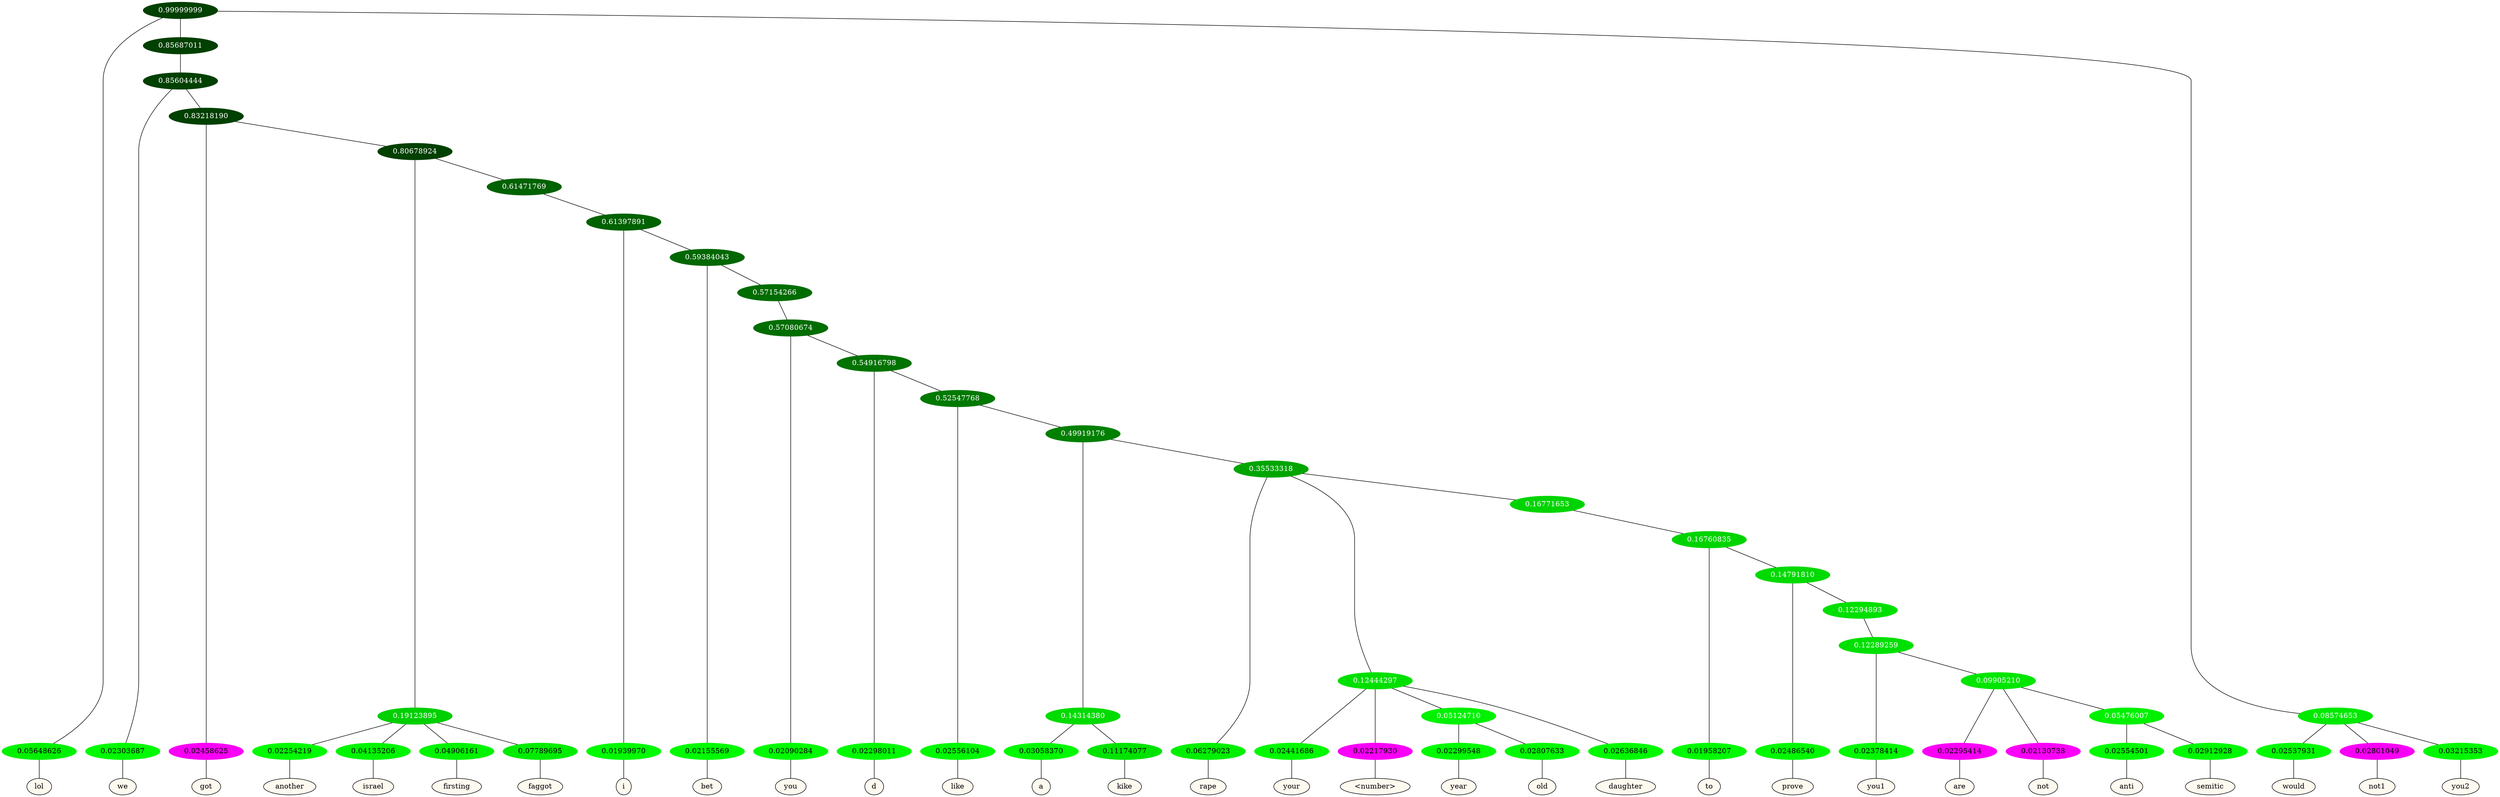 graph {
	node [format=png height=0.15 nodesep=0.001 ordering=out overlap=prism overlap_scaling=0.01 ranksep=0.001 ratio=0.2 style=filled width=0.15]
	{
		rank=same
		a_w_1 [label=lol color=black fillcolor=floralwhite style="filled,solid"]
		a_w_8 [label=we color=black fillcolor=floralwhite style="filled,solid"]
		a_w_10 [label=got color=black fillcolor=floralwhite style="filled,solid"]
		a_w_14 [label=another color=black fillcolor=floralwhite style="filled,solid"]
		a_w_15 [label=israel color=black fillcolor=floralwhite style="filled,solid"]
		a_w_16 [label=firsting color=black fillcolor=floralwhite style="filled,solid"]
		a_w_17 [label=faggot color=black fillcolor=floralwhite style="filled,solid"]
		a_w_19 [label=i color=black fillcolor=floralwhite style="filled,solid"]
		a_w_21 [label=bet color=black fillcolor=floralwhite style="filled,solid"]
		a_w_24 [label=you color=black fillcolor=floralwhite style="filled,solid"]
		a_w_26 [label=d color=black fillcolor=floralwhite style="filled,solid"]
		a_w_28 [label=like color=black fillcolor=floralwhite style="filled,solid"]
		a_w_32 [label=a color=black fillcolor=floralwhite style="filled,solid"]
		a_w_33 [label=kike color=black fillcolor=floralwhite style="filled,solid"]
		a_w_34 [label=rape color=black fillcolor=floralwhite style="filled,solid"]
		a_w_37 [label=your color=black fillcolor=floralwhite style="filled,solid"]
		a_w_38 [label="\<number\>" color=black fillcolor=floralwhite style="filled,solid"]
		a_w_42 [label=year color=black fillcolor=floralwhite style="filled,solid"]
		a_w_43 [label=old color=black fillcolor=floralwhite style="filled,solid"]
		a_w_40 [label=daughter color=black fillcolor=floralwhite style="filled,solid"]
		a_w_44 [label=to color=black fillcolor=floralwhite style="filled,solid"]
		a_w_46 [label=prove color=black fillcolor=floralwhite style="filled,solid"]
		a_w_49 [label=you1 color=black fillcolor=floralwhite style="filled,solid"]
		a_w_51 [label=are color=black fillcolor=floralwhite style="filled,solid"]
		a_w_52 [label=not color=black fillcolor=floralwhite style="filled,solid"]
		a_w_54 [label=anti color=black fillcolor=floralwhite style="filled,solid"]
		a_w_55 [label=semitic color=black fillcolor=floralwhite style="filled,solid"]
		a_w_5 [label=would color=black fillcolor=floralwhite style="filled,solid"]
		a_w_6 [label=not1 color=black fillcolor=floralwhite style="filled,solid"]
		a_w_7 [label=you2 color=black fillcolor=floralwhite style="filled,solid"]
	}
	a_n_1 -- a_w_1
	a_n_8 -- a_w_8
	a_n_10 -- a_w_10
	a_n_14 -- a_w_14
	a_n_15 -- a_w_15
	a_n_16 -- a_w_16
	a_n_17 -- a_w_17
	a_n_19 -- a_w_19
	a_n_21 -- a_w_21
	a_n_24 -- a_w_24
	a_n_26 -- a_w_26
	a_n_28 -- a_w_28
	a_n_32 -- a_w_32
	a_n_33 -- a_w_33
	a_n_34 -- a_w_34
	a_n_37 -- a_w_37
	a_n_38 -- a_w_38
	a_n_42 -- a_w_42
	a_n_43 -- a_w_43
	a_n_40 -- a_w_40
	a_n_44 -- a_w_44
	a_n_46 -- a_w_46
	a_n_49 -- a_w_49
	a_n_51 -- a_w_51
	a_n_52 -- a_w_52
	a_n_54 -- a_w_54
	a_n_55 -- a_w_55
	a_n_5 -- a_w_5
	a_n_6 -- a_w_6
	a_n_7 -- a_w_7
	{
		rank=same
		a_n_1 [label=0.05648626 color="0.334 1.000 0.944" fontcolor=black]
		a_n_8 [label=0.02303687 color="0.334 1.000 0.977" fontcolor=black]
		a_n_10 [label=0.02458625 color="0.835 1.000 0.975" fontcolor=black]
		a_n_14 [label=0.02254219 color="0.334 1.000 0.977" fontcolor=black]
		a_n_15 [label=0.04135206 color="0.334 1.000 0.959" fontcolor=black]
		a_n_16 [label=0.04906161 color="0.334 1.000 0.951" fontcolor=black]
		a_n_17 [label=0.07789695 color="0.334 1.000 0.922" fontcolor=black]
		a_n_19 [label=0.01939970 color="0.334 1.000 0.981" fontcolor=black]
		a_n_21 [label=0.02155569 color="0.334 1.000 0.978" fontcolor=black]
		a_n_24 [label=0.02090284 color="0.334 1.000 0.979" fontcolor=black]
		a_n_26 [label=0.02298011 color="0.334 1.000 0.977" fontcolor=black]
		a_n_28 [label=0.02556104 color="0.334 1.000 0.974" fontcolor=black]
		a_n_32 [label=0.03058370 color="0.334 1.000 0.969" fontcolor=black]
		a_n_33 [label=0.11174077 color="0.334 1.000 0.888" fontcolor=black]
		a_n_34 [label=0.06279023 color="0.334 1.000 0.937" fontcolor=black]
		a_n_37 [label=0.02441686 color="0.334 1.000 0.976" fontcolor=black]
		a_n_38 [label=0.02217930 color="0.835 1.000 0.978" fontcolor=black]
		a_n_42 [label=0.02299548 color="0.334 1.000 0.977" fontcolor=black]
		a_n_43 [label=0.02807633 color="0.334 1.000 0.972" fontcolor=black]
		a_n_40 [label=0.02636846 color="0.334 1.000 0.974" fontcolor=black]
		a_n_44 [label=0.01958207 color="0.334 1.000 0.980" fontcolor=black]
		a_n_46 [label=0.02486540 color="0.334 1.000 0.975" fontcolor=black]
		a_n_49 [label=0.02378414 color="0.334 1.000 0.976" fontcolor=black]
		a_n_51 [label=0.02295414 color="0.835 1.000 0.977" fontcolor=black]
		a_n_52 [label=0.02130738 color="0.835 1.000 0.979" fontcolor=black]
		a_n_54 [label=0.02554501 color="0.334 1.000 0.974" fontcolor=black]
		a_n_55 [label=0.02912928 color="0.334 1.000 0.971" fontcolor=black]
		a_n_5 [label=0.02537931 color="0.334 1.000 0.975" fontcolor=black]
		a_n_6 [label=0.02801049 color="0.835 1.000 0.972" fontcolor=black]
		a_n_7 [label=0.03215353 color="0.334 1.000 0.968" fontcolor=black]
	}
	a_n_0 [label=0.99999999 color="0.334 1.000 0.250" fontcolor=grey99]
	a_n_0 -- a_n_1
	a_n_2 [label=0.85687011 color="0.334 1.000 0.250" fontcolor=grey99]
	a_n_0 -- a_n_2
	a_n_3 [label=0.08574653 color="0.334 1.000 0.914" fontcolor=grey99]
	a_n_0 -- a_n_3
	a_n_4 [label=0.85604444 color="0.334 1.000 0.250" fontcolor=grey99]
	a_n_2 -- a_n_4
	a_n_3 -- a_n_5
	a_n_3 -- a_n_6
	a_n_3 -- a_n_7
	a_n_4 -- a_n_8
	a_n_9 [label=0.83218190 color="0.334 1.000 0.250" fontcolor=grey99]
	a_n_4 -- a_n_9
	a_n_9 -- a_n_10
	a_n_11 [label=0.80678924 color="0.334 1.000 0.250" fontcolor=grey99]
	a_n_9 -- a_n_11
	a_n_12 [label=0.19123895 color="0.334 1.000 0.809" fontcolor=grey99]
	a_n_11 -- a_n_12
	a_n_13 [label=0.61471769 color="0.334 1.000 0.385" fontcolor=grey99]
	a_n_11 -- a_n_13
	a_n_12 -- a_n_14
	a_n_12 -- a_n_15
	a_n_12 -- a_n_16
	a_n_12 -- a_n_17
	a_n_18 [label=0.61397891 color="0.334 1.000 0.386" fontcolor=grey99]
	a_n_13 -- a_n_18
	a_n_18 -- a_n_19
	a_n_20 [label=0.59384043 color="0.334 1.000 0.406" fontcolor=grey99]
	a_n_18 -- a_n_20
	a_n_20 -- a_n_21
	a_n_22 [label=0.57154266 color="0.334 1.000 0.428" fontcolor=grey99]
	a_n_20 -- a_n_22
	a_n_23 [label=0.57080674 color="0.334 1.000 0.429" fontcolor=grey99]
	a_n_22 -- a_n_23
	a_n_23 -- a_n_24
	a_n_25 [label=0.54916798 color="0.334 1.000 0.451" fontcolor=grey99]
	a_n_23 -- a_n_25
	a_n_25 -- a_n_26
	a_n_27 [label=0.52547768 color="0.334 1.000 0.475" fontcolor=grey99]
	a_n_25 -- a_n_27
	a_n_27 -- a_n_28
	a_n_29 [label=0.49919176 color="0.334 1.000 0.501" fontcolor=grey99]
	a_n_27 -- a_n_29
	a_n_30 [label=0.14314380 color="0.334 1.000 0.857" fontcolor=grey99]
	a_n_29 -- a_n_30
	a_n_31 [label=0.35533318 color="0.334 1.000 0.645" fontcolor=grey99]
	a_n_29 -- a_n_31
	a_n_30 -- a_n_32
	a_n_30 -- a_n_33
	a_n_31 -- a_n_34
	a_n_35 [label=0.12444297 color="0.334 1.000 0.876" fontcolor=grey99]
	a_n_31 -- a_n_35
	a_n_36 [label=0.16771653 color="0.334 1.000 0.832" fontcolor=grey99]
	a_n_31 -- a_n_36
	a_n_35 -- a_n_37
	a_n_35 -- a_n_38
	a_n_39 [label=0.05124710 color="0.334 1.000 0.949" fontcolor=grey99]
	a_n_35 -- a_n_39
	a_n_35 -- a_n_40
	a_n_41 [label=0.16760835 color="0.334 1.000 0.832" fontcolor=grey99]
	a_n_36 -- a_n_41
	a_n_39 -- a_n_42
	a_n_39 -- a_n_43
	a_n_41 -- a_n_44
	a_n_45 [label=0.14791810 color="0.334 1.000 0.852" fontcolor=grey99]
	a_n_41 -- a_n_45
	a_n_45 -- a_n_46
	a_n_47 [label=0.12294893 color="0.334 1.000 0.877" fontcolor=grey99]
	a_n_45 -- a_n_47
	a_n_48 [label=0.12289259 color="0.334 1.000 0.877" fontcolor=grey99]
	a_n_47 -- a_n_48
	a_n_48 -- a_n_49
	a_n_50 [label=0.09905210 color="0.334 1.000 0.901" fontcolor=grey99]
	a_n_48 -- a_n_50
	a_n_50 -- a_n_51
	a_n_50 -- a_n_52
	a_n_53 [label=0.05476007 color="0.334 1.000 0.945" fontcolor=grey99]
	a_n_50 -- a_n_53
	a_n_53 -- a_n_54
	a_n_53 -- a_n_55
}

